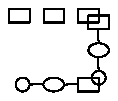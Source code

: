 .PS 0.5
box; move; box; move; box
down; box; arrow;  ellipse; arrow; circle
left; box; arrow; ellipse; arrow; circle
.PE

